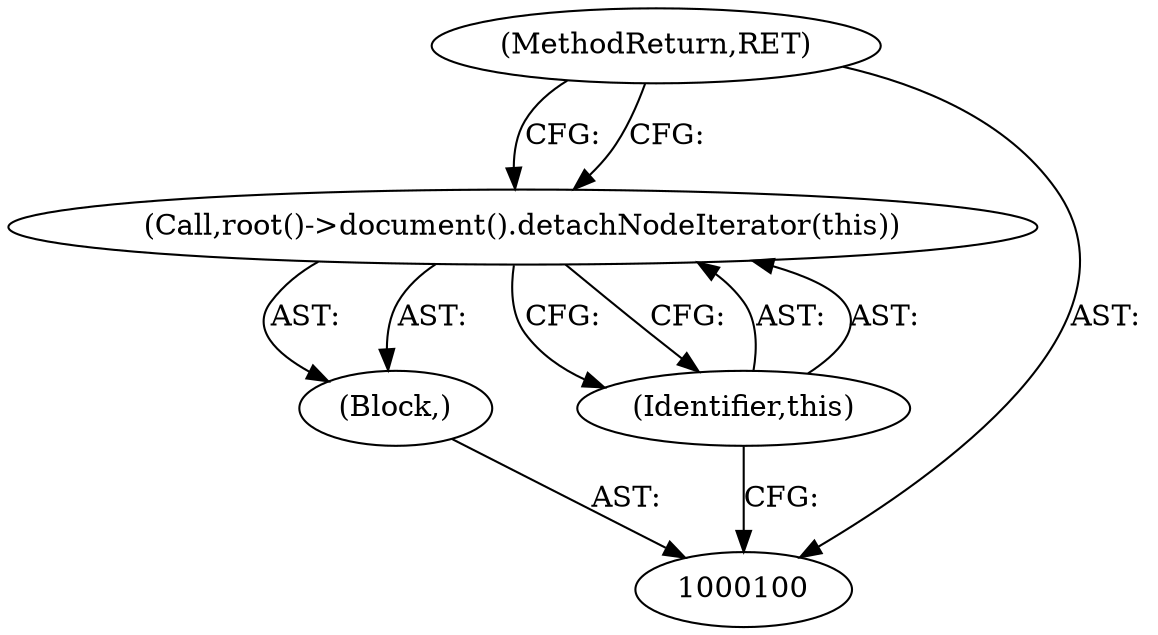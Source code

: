 digraph "1_Chrome_eb750a539e4856ba9042abdf39ae9da58fa3ae63_0" {
"1000104" [label="(MethodReturn,RET)"];
"1000101" [label="(Block,)"];
"1000102" [label="(Call,root()->document().detachNodeIterator(this))"];
"1000103" [label="(Identifier,this)"];
"1000104" -> "1000100"  [label="AST: "];
"1000104" -> "1000102"  [label="CFG: "];
"1000101" -> "1000100"  [label="AST: "];
"1000102" -> "1000101"  [label="AST: "];
"1000102" -> "1000101"  [label="AST: "];
"1000102" -> "1000103"  [label="CFG: "];
"1000103" -> "1000102"  [label="AST: "];
"1000104" -> "1000102"  [label="CFG: "];
"1000103" -> "1000102"  [label="AST: "];
"1000103" -> "1000100"  [label="CFG: "];
"1000102" -> "1000103"  [label="CFG: "];
}
